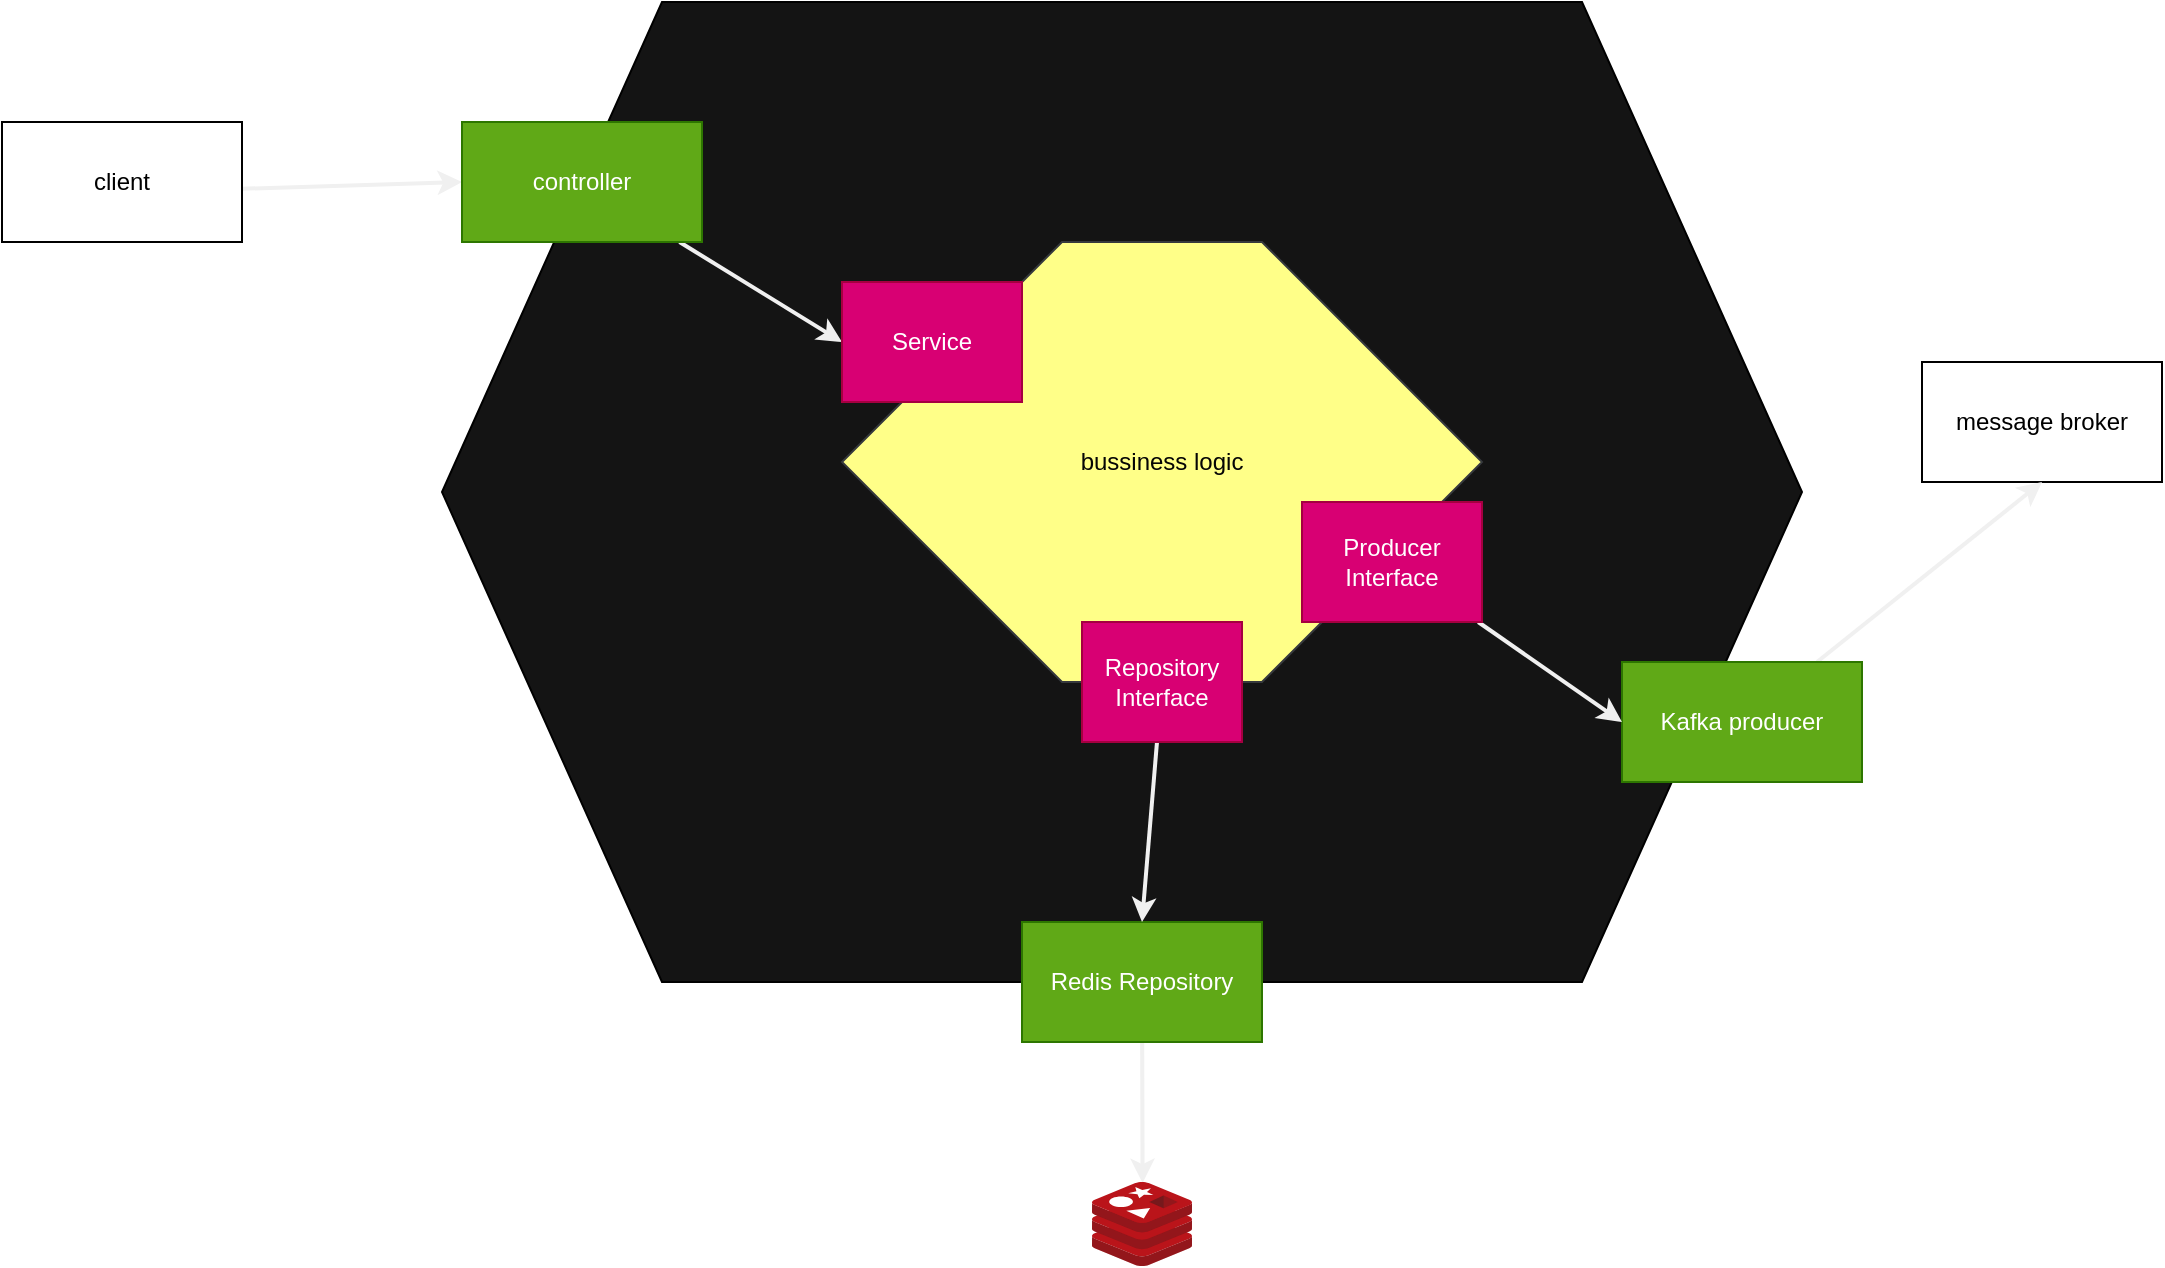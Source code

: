 <mxfile>
    <diagram id="BqNkCJ_EhVTbSniJPD9S" name="Page-1">
        <mxGraphModel dx="625" dy="566" grid="1" gridSize="10" guides="1" tooltips="1" connect="1" arrows="1" fold="1" page="1" pageScale="1" pageWidth="600" pageHeight="1600" math="0" shadow="0">
            <root>
                <mxCell id="0"/>
                <mxCell id="1" parent="0"/>
                <mxCell id="3" value="" style="shape=hexagon;perimeter=hexagonPerimeter2;whiteSpace=wrap;html=1;fixedSize=1;size=110;fillColor=#141414;" parent="1" vertex="1">
                    <mxGeometry x="270" y="80" width="680" height="490" as="geometry"/>
                </mxCell>
                <mxCell id="2" value="&lt;font color=&quot;#050505&quot;&gt;bussiness logic&lt;/font&gt;" style="shape=hexagon;perimeter=hexagonPerimeter2;whiteSpace=wrap;html=1;fixedSize=1;size=110;fillColor=#ffff88;strokeColor=#36393d;" parent="1" vertex="1">
                    <mxGeometry x="470" y="200" width="320" height="220" as="geometry"/>
                </mxCell>
                <mxCell id="7" style="edgeStyle=none;html=1;entryX=0;entryY=0.5;entryDx=0;entryDy=0;strokeColor=#F0F0F0;strokeWidth=2;" parent="1" target="6" edge="1">
                    <mxGeometry relative="1" as="geometry">
                        <mxPoint x="135" y="174.462" as="sourcePoint"/>
                    </mxGeometry>
                </mxCell>
                <mxCell id="20" style="edgeStyle=none;html=1;entryX=0;entryY=0.5;entryDx=0;entryDy=0;strokeColor=#F0F0F0;strokeWidth=2;" parent="1" source="6" target="19" edge="1">
                    <mxGeometry relative="1" as="geometry"/>
                </mxCell>
                <mxCell id="6" value="controller" style="rounded=0;whiteSpace=wrap;html=1;fillColor=#60a917;fontColor=#ffffff;strokeColor=#2D7600;" parent="1" vertex="1">
                    <mxGeometry x="280" y="140" width="120" height="60" as="geometry"/>
                </mxCell>
                <mxCell id="8" value="client" style="rounded=0;whiteSpace=wrap;html=1;" parent="1" vertex="1">
                    <mxGeometry x="50" y="140" width="120" height="60" as="geometry"/>
                </mxCell>
                <mxCell id="9" value="message broker" style="rounded=0;whiteSpace=wrap;html=1;" parent="1" vertex="1">
                    <mxGeometry x="1010" y="260" width="120" height="60" as="geometry"/>
                </mxCell>
                <mxCell id="11" style="edgeStyle=none;html=1;entryX=0.5;entryY=1;entryDx=0;entryDy=0;strokeColor=#F0F0F0;strokeWidth=2;" parent="1" source="10" target="9" edge="1">
                    <mxGeometry relative="1" as="geometry"/>
                </mxCell>
                <mxCell id="10" value="Kafka producer" style="rounded=0;whiteSpace=wrap;html=1;fillColor=#60a917;fontColor=#ffffff;strokeColor=#2D7600;" parent="1" vertex="1">
                    <mxGeometry x="860" y="410" width="120" height="60" as="geometry"/>
                </mxCell>
                <mxCell id="13" style="edgeStyle=none;html=1;entryX=0;entryY=0.5;entryDx=0;entryDy=0;strokeColor=#F0F0F0;strokeWidth=2;" parent="1" source="12" target="10" edge="1">
                    <mxGeometry relative="1" as="geometry"/>
                </mxCell>
                <mxCell id="12" value="Producer&lt;br&gt;Interface" style="rounded=0;whiteSpace=wrap;html=1;fillColor=#d80073;strokeColor=#A50040;fontColor=#ffffff;" parent="1" vertex="1">
                    <mxGeometry x="700" y="330" width="90" height="60" as="geometry"/>
                </mxCell>
                <mxCell id="17" style="edgeStyle=none;html=1;entryX=0.506;entryY=0.013;entryDx=0;entryDy=0;entryPerimeter=0;strokeColor=#F0F0F0;strokeWidth=2;" parent="1" source="14" target="15" edge="1">
                    <mxGeometry relative="1" as="geometry"/>
                </mxCell>
                <mxCell id="14" value="Redis Repository" style="rounded=0;whiteSpace=wrap;html=1;fillColor=#60a917;fontColor=#ffffff;strokeColor=#2D7600;" parent="1" vertex="1">
                    <mxGeometry x="560" y="540" width="120" height="60" as="geometry"/>
                </mxCell>
                <mxCell id="15" value="" style="sketch=0;aspect=fixed;html=1;points=[];align=center;image;fontSize=12;image=img/lib/mscae/Cache_Redis_Product.svg;" parent="1" vertex="1">
                    <mxGeometry x="595" y="670" width="50" height="42" as="geometry"/>
                </mxCell>
                <mxCell id="21" style="edgeStyle=none;html=1;entryX=0.5;entryY=0;entryDx=0;entryDy=0;strokeColor=#F0F0F0;strokeWidth=2;" parent="1" source="18" target="14" edge="1">
                    <mxGeometry relative="1" as="geometry"/>
                </mxCell>
                <mxCell id="18" value="Repository&lt;br&gt;Interface" style="rounded=0;whiteSpace=wrap;html=1;fillColor=#d80073;strokeColor=#A50040;fontColor=#ffffff;" parent="1" vertex="1">
                    <mxGeometry x="590" y="390" width="80" height="60" as="geometry"/>
                </mxCell>
                <mxCell id="19" value="Service" style="rounded=0;whiteSpace=wrap;html=1;fillColor=#d80073;strokeColor=#A50040;fontColor=#ffffff;" parent="1" vertex="1">
                    <mxGeometry x="470" y="220" width="90" height="60" as="geometry"/>
                </mxCell>
            </root>
        </mxGraphModel>
    </diagram>
</mxfile>
